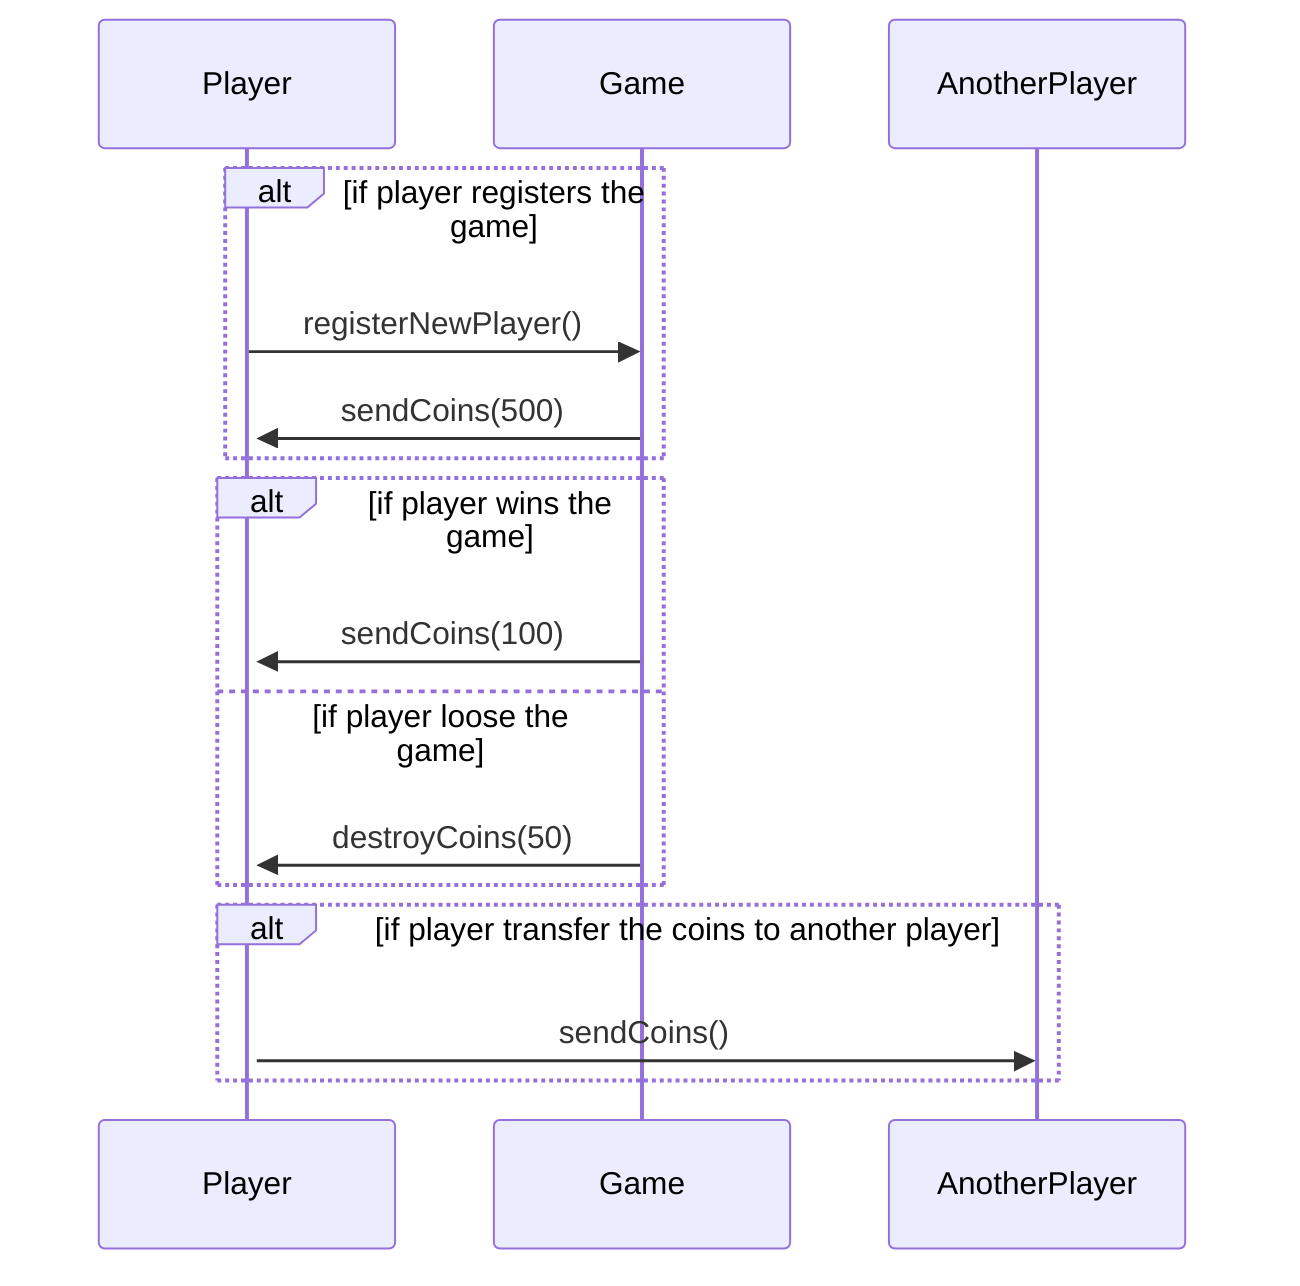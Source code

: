 sequenceDiagram

    alt if player registers the game

    Player->>Game: registerNewPlayer()

    Game->>+Player: sendCoins(500)

    end

    alt if player wins the game

    Game->>Player:sendCoins(100)

    else if player loose the game

    Game->>Player:destroyCoins(50)

    end

    alt if player transfer the coins to another player

    Player->>AnotherPlayer: sendCoins()

    end
